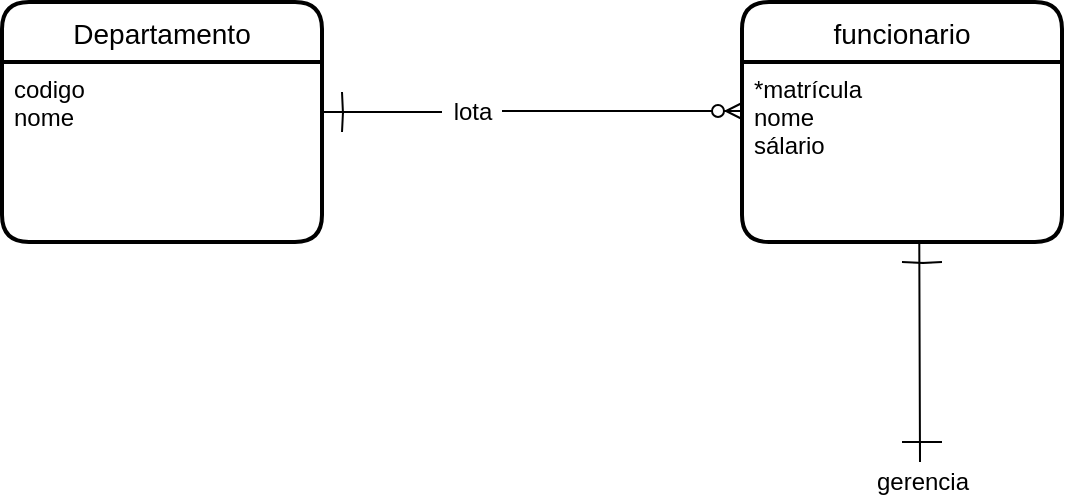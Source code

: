 <mxfile version="15.4.3" type="github">
  <diagram id="R2lEEEUBdFMjLlhIrx00" name="Page-1">
    <mxGraphModel dx="1146" dy="548" grid="1" gridSize="10" guides="1" tooltips="1" connect="1" arrows="1" fold="1" page="1" pageScale="1" pageWidth="850" pageHeight="1100" math="0" shadow="0" extFonts="Permanent Marker^https://fonts.googleapis.com/css?family=Permanent+Marker">
      <root>
        <mxCell id="0" />
        <mxCell id="1" parent="0" />
        <mxCell id="hiohyWhipNGefhmubx3Z-1" value="Departamento" style="swimlane;childLayout=stackLayout;horizontal=1;startSize=30;horizontalStack=0;rounded=1;fontSize=14;fontStyle=0;strokeWidth=2;resizeParent=0;resizeLast=1;shadow=0;dashed=0;align=center;" vertex="1" parent="1">
          <mxGeometry x="80" y="140" width="160" height="120" as="geometry" />
        </mxCell>
        <mxCell id="hiohyWhipNGefhmubx3Z-2" value="codigo&#xa;nome" style="align=left;strokeColor=none;fillColor=none;spacingLeft=4;fontSize=12;verticalAlign=top;resizable=0;rotatable=0;part=1;" vertex="1" parent="hiohyWhipNGefhmubx3Z-1">
          <mxGeometry y="30" width="160" height="90" as="geometry" />
        </mxCell>
        <mxCell id="hiohyWhipNGefhmubx3Z-5" value="" style="edgeStyle=entityRelationEdgeStyle;fontSize=12;html=1;endArrow=ERzeroToMany;endFill=1;rounded=0;" edge="1" parent="1">
          <mxGeometry width="100" height="100" relative="1" as="geometry">
            <mxPoint x="330" y="194.5" as="sourcePoint" />
            <mxPoint x="450" y="194.5" as="targetPoint" />
          </mxGeometry>
        </mxCell>
        <mxCell id="hiohyWhipNGefhmubx3Z-6" value="" style="line;strokeWidth=1;rotatable=0;dashed=0;labelPosition=right;align=left;verticalAlign=middle;spacingTop=0;spacingLeft=6;points=[];portConstraint=eastwest;" vertex="1" parent="1">
          <mxGeometry x="240" y="190" width="60" height="10" as="geometry" />
        </mxCell>
        <mxCell id="hiohyWhipNGefhmubx3Z-7" value="lota" style="text;html=1;align=center;verticalAlign=middle;resizable=0;points=[];autosize=1;strokeColor=none;fillColor=none;" vertex="1" parent="1">
          <mxGeometry x="300" y="185" width="30" height="20" as="geometry" />
        </mxCell>
        <mxCell id="hiohyWhipNGefhmubx3Z-13" value="" style="endArrow=none;html=1;rounded=0;edgeStyle=orthogonalEdgeStyle;" edge="1" parent="1">
          <mxGeometry relative="1" as="geometry">
            <mxPoint x="250" y="185" as="sourcePoint" />
            <mxPoint x="250" y="205" as="targetPoint" />
          </mxGeometry>
        </mxCell>
        <mxCell id="hiohyWhipNGefhmubx3Z-14" value="" style="resizable=0;html=1;align=left;verticalAlign=bottom;" connectable="0" vertex="1" parent="hiohyWhipNGefhmubx3Z-13">
          <mxGeometry x="-1" relative="1" as="geometry" />
        </mxCell>
        <mxCell id="hiohyWhipNGefhmubx3Z-15" value="" style="resizable=0;html=1;align=right;verticalAlign=bottom;" connectable="0" vertex="1" parent="hiohyWhipNGefhmubx3Z-13">
          <mxGeometry x="1" relative="1" as="geometry" />
        </mxCell>
        <mxCell id="hiohyWhipNGefhmubx3Z-24" value="funcionario" style="swimlane;childLayout=stackLayout;horizontal=1;startSize=30;horizontalStack=0;rounded=1;fontSize=14;fontStyle=0;strokeWidth=2;resizeParent=0;resizeLast=1;shadow=0;dashed=0;align=center;" vertex="1" parent="1">
          <mxGeometry x="450" y="140" width="160" height="120" as="geometry" />
        </mxCell>
        <mxCell id="hiohyWhipNGefhmubx3Z-25" value="*matrícula&#xa;nome&#xa;sálario" style="align=left;strokeColor=none;fillColor=none;spacingLeft=4;fontSize=12;verticalAlign=top;resizable=0;rotatable=0;part=1;" vertex="1" parent="hiohyWhipNGefhmubx3Z-24">
          <mxGeometry y="30" width="160" height="90" as="geometry" />
        </mxCell>
        <mxCell id="hiohyWhipNGefhmubx3Z-32" value="" style="endArrow=none;html=1;rounded=0;edgeStyle=orthogonalEdgeStyle;entryX=0.554;entryY=0.996;entryDx=0;entryDy=0;entryPerimeter=0;" edge="1" parent="1" target="hiohyWhipNGefhmubx3Z-25">
          <mxGeometry relative="1" as="geometry">
            <mxPoint x="539" y="360" as="sourcePoint" />
            <mxPoint x="540" y="280" as="targetPoint" />
            <Array as="points">
              <mxPoint x="539" y="370" />
              <mxPoint x="539" y="370" />
            </Array>
          </mxGeometry>
        </mxCell>
        <mxCell id="hiohyWhipNGefhmubx3Z-34" value="" style="endArrow=none;html=1;rounded=0;edgeStyle=orthogonalEdgeStyle;" edge="1" parent="1">
          <mxGeometry relative="1" as="geometry">
            <mxPoint x="530" y="270" as="sourcePoint" />
            <mxPoint x="550" y="270" as="targetPoint" />
          </mxGeometry>
        </mxCell>
        <mxCell id="hiohyWhipNGefhmubx3Z-35" value="" style="resizable=0;html=1;align=left;verticalAlign=bottom;" connectable="0" vertex="1" parent="hiohyWhipNGefhmubx3Z-34">
          <mxGeometry x="-1" relative="1" as="geometry" />
        </mxCell>
        <mxCell id="hiohyWhipNGefhmubx3Z-36" value="" style="resizable=0;html=1;align=right;verticalAlign=bottom;" connectable="0" vertex="1" parent="hiohyWhipNGefhmubx3Z-34">
          <mxGeometry x="1" relative="1" as="geometry" />
        </mxCell>
        <mxCell id="hiohyWhipNGefhmubx3Z-37" value="gerencia" style="text;html=1;align=center;verticalAlign=middle;resizable=0;points=[];autosize=1;strokeColor=none;fillColor=none;" vertex="1" parent="1">
          <mxGeometry x="510" y="370" width="60" height="20" as="geometry" />
        </mxCell>
        <mxCell id="hiohyWhipNGefhmubx3Z-38" value="" style="endArrow=none;html=1;rounded=0;edgeStyle=orthogonalEdgeStyle;" edge="1" parent="1">
          <mxGeometry relative="1" as="geometry">
            <mxPoint x="530" y="360" as="sourcePoint" />
            <mxPoint x="550" y="360" as="targetPoint" />
            <Array as="points">
              <mxPoint x="530" y="360" />
              <mxPoint x="550" y="360" />
            </Array>
          </mxGeometry>
        </mxCell>
        <mxCell id="hiohyWhipNGefhmubx3Z-39" value="" style="resizable=0;html=1;align=left;verticalAlign=bottom;" connectable="0" vertex="1" parent="hiohyWhipNGefhmubx3Z-38">
          <mxGeometry x="-1" relative="1" as="geometry" />
        </mxCell>
        <mxCell id="hiohyWhipNGefhmubx3Z-40" value="" style="resizable=0;html=1;align=right;verticalAlign=bottom;" connectable="0" vertex="1" parent="hiohyWhipNGefhmubx3Z-38">
          <mxGeometry x="1" relative="1" as="geometry" />
        </mxCell>
      </root>
    </mxGraphModel>
  </diagram>
</mxfile>
